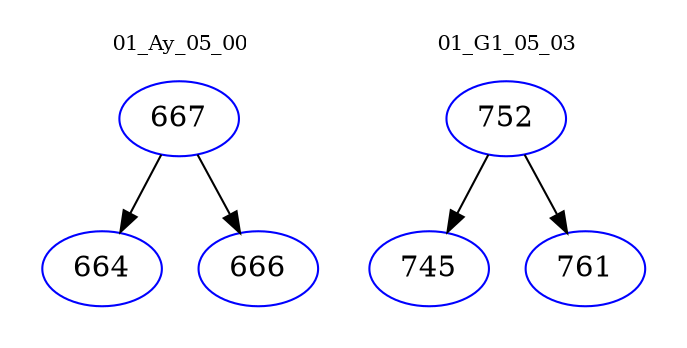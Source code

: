 digraph{
subgraph cluster_0 {
color = white
label = "01_Ay_05_00";
fontsize=10;
T0_667 [label="667", color="blue"]
T0_667 -> T0_664 [color="black"]
T0_664 [label="664", color="blue"]
T0_667 -> T0_666 [color="black"]
T0_666 [label="666", color="blue"]
}
subgraph cluster_1 {
color = white
label = "01_G1_05_03";
fontsize=10;
T1_752 [label="752", color="blue"]
T1_752 -> T1_745 [color="black"]
T1_745 [label="745", color="blue"]
T1_752 -> T1_761 [color="black"]
T1_761 [label="761", color="blue"]
}
}
